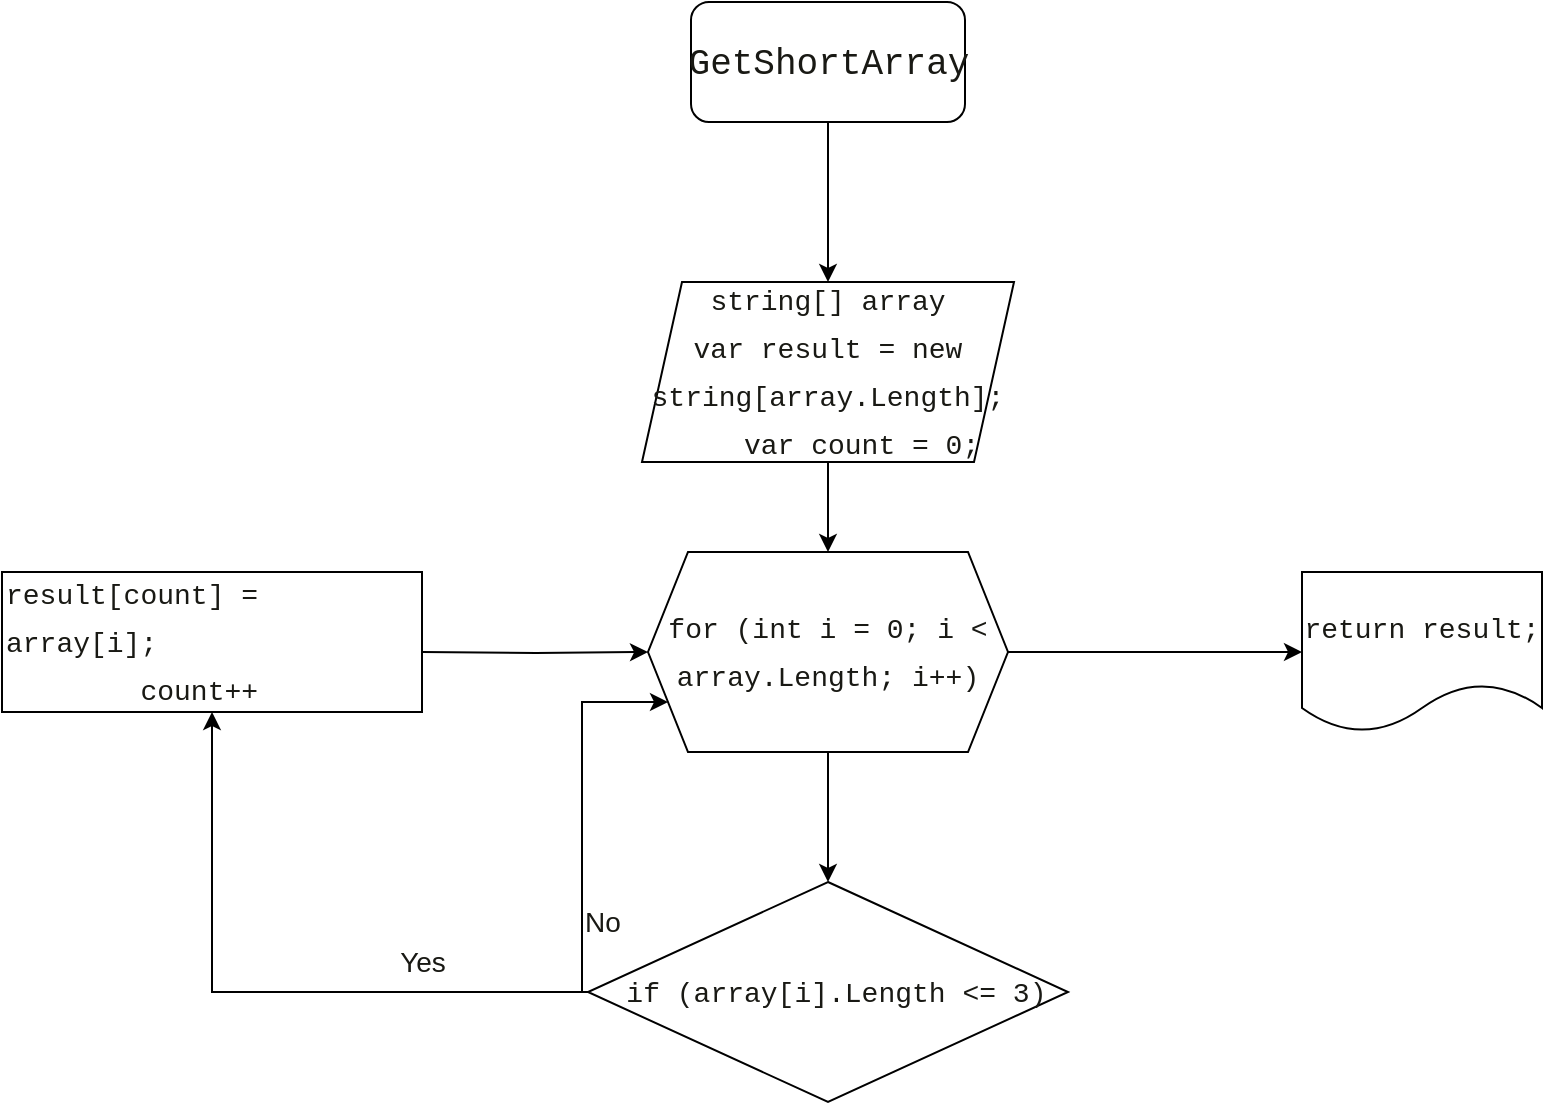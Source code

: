 <mxfile version="20.6.2" type="device"><diagram id="yfhWhRzW1recxHd0c_oP" name="Страница 1"><mxGraphModel dx="904" dy="745" grid="1" gridSize="10" guides="1" tooltips="1" connect="1" arrows="1" fold="1" page="1" pageScale="1" pageWidth="827" pageHeight="1169" math="0" shadow="0"><root><mxCell id="0"/><mxCell id="1" parent="0"/><mxCell id="8ERmoOBscEtOxIn-tlTO-8" style="edgeStyle=orthogonalEdgeStyle;rounded=0;orthogonalLoop=1;jettySize=auto;html=1;fontSize=14;fontColor=#191914;" edge="1" parent="1" source="8ERmoOBscEtOxIn-tlTO-1" target="8ERmoOBscEtOxIn-tlTO-2"><mxGeometry relative="1" as="geometry"/></mxCell><mxCell id="8ERmoOBscEtOxIn-tlTO-1" value="&lt;div style=&quot;font-family: Consolas, &amp;quot;Courier New&amp;quot;, monospace; font-size: 18px; line-height: 24px;&quot;&gt;&lt;font style=&quot;&quot; color=&quot;#191914&quot;&gt;GetShortArray&lt;/font&gt;&lt;/div&gt;" style="rounded=1;whiteSpace=wrap;html=1;" vertex="1" parent="1"><mxGeometry x="354.5" y="80" width="137" height="60" as="geometry"/></mxCell><mxCell id="8ERmoOBscEtOxIn-tlTO-11" style="edgeStyle=orthogonalEdgeStyle;rounded=0;orthogonalLoop=1;jettySize=auto;html=1;entryX=0.5;entryY=0;entryDx=0;entryDy=0;fontSize=14;fontColor=#191914;" edge="1" parent="1" source="8ERmoOBscEtOxIn-tlTO-2" target="8ERmoOBscEtOxIn-tlTO-3"><mxGeometry relative="1" as="geometry"/></mxCell><mxCell id="8ERmoOBscEtOxIn-tlTO-2" value="&lt;div style=&quot;font-family: Consolas, &amp;quot;Courier New&amp;quot;, monospace; line-height: 24px; font-size: 14px;&quot;&gt;&lt;font style=&quot;font-size: 14px;&quot; color=&quot;#191914&quot;&gt;string[] array&lt;/font&gt;&lt;/div&gt;&lt;div style=&quot;font-family: Consolas, &amp;quot;Courier New&amp;quot;, monospace; line-height: 24px; font-size: 14px;&quot;&gt;&lt;div style=&quot;line-height: 24px;&quot;&gt;&lt;div style=&quot;&quot;&gt;&lt;font style=&quot;font-size: 14px;&quot; color=&quot;#191914&quot;&gt;var result = new string[array.Length];&lt;/font&gt;&lt;/div&gt;&lt;div style=&quot;&quot;&gt;&lt;font style=&quot;font-size: 14px;&quot; color=&quot;#191914&quot;&gt;&amp;nbsp; &amp;nbsp; var count = 0;&lt;/font&gt;&lt;/div&gt;&lt;/div&gt;&lt;/div&gt;" style="shape=parallelogram;perimeter=parallelogramPerimeter;whiteSpace=wrap;html=1;fixedSize=1;align=center;" vertex="1" parent="1"><mxGeometry x="330" y="220" width="186" height="90" as="geometry"/></mxCell><mxCell id="8ERmoOBscEtOxIn-tlTO-12" style="edgeStyle=orthogonalEdgeStyle;rounded=0;orthogonalLoop=1;jettySize=auto;html=1;entryX=0.5;entryY=0;entryDx=0;entryDy=0;fontSize=14;fontColor=#191914;" edge="1" parent="1" source="8ERmoOBscEtOxIn-tlTO-3" target="8ERmoOBscEtOxIn-tlTO-5"><mxGeometry relative="1" as="geometry"/></mxCell><mxCell id="8ERmoOBscEtOxIn-tlTO-13" style="edgeStyle=orthogonalEdgeStyle;rounded=0;orthogonalLoop=1;jettySize=auto;html=1;entryX=0;entryY=0.5;entryDx=0;entryDy=0;fontSize=14;fontColor=#191914;" edge="1" parent="1" source="8ERmoOBscEtOxIn-tlTO-3" target="8ERmoOBscEtOxIn-tlTO-6"><mxGeometry relative="1" as="geometry"/></mxCell><mxCell id="8ERmoOBscEtOxIn-tlTO-3" value="&lt;div style=&quot;font-family: Consolas, &amp;quot;Courier New&amp;quot;, monospace; font-size: 14px; line-height: 24px;&quot;&gt;&lt;font style=&quot;font-size: 14px;&quot; color=&quot;#191914&quot;&gt;for (int i = 0; i &amp;lt; array.Length; i++)&lt;/font&gt;&lt;/div&gt;" style="shape=hexagon;perimeter=hexagonPerimeter2;whiteSpace=wrap;html=1;fixedSize=1;align=center;" vertex="1" parent="1"><mxGeometry x="333" y="355" width="180" height="100" as="geometry"/></mxCell><mxCell id="8ERmoOBscEtOxIn-tlTO-17" style="edgeStyle=orthogonalEdgeStyle;rounded=0;orthogonalLoop=1;jettySize=auto;html=1;fontSize=14;fontColor=#191914;" edge="1" parent="1" target="8ERmoOBscEtOxIn-tlTO-3"><mxGeometry relative="1" as="geometry"><mxPoint x="220" y="405" as="sourcePoint"/></mxGeometry></mxCell><mxCell id="8ERmoOBscEtOxIn-tlTO-4" value="&lt;div style=&quot;font-family: Consolas, &amp;quot;Courier New&amp;quot;, monospace; font-size: 14px; line-height: 24px;&quot;&gt;&lt;div style=&quot;&quot;&gt;&lt;font style=&quot;font-size: 14px;&quot; color=&quot;#191914&quot;&gt;result[count] = array[i];&lt;/font&gt;&lt;/div&gt;&lt;div style=&quot;&quot;&gt;&lt;font style=&quot;font-size: 14px;&quot; color=&quot;#191914&quot;&gt;&amp;nbsp; &amp;nbsp; &amp;nbsp; &amp;nbsp; count++&amp;nbsp;&lt;/font&gt;&lt;/div&gt;&lt;/div&gt;" style="rounded=0;whiteSpace=wrap;html=1;align=left;" vertex="1" parent="1"><mxGeometry x="10" y="365" width="210" height="70" as="geometry"/></mxCell><mxCell id="8ERmoOBscEtOxIn-tlTO-16" style="edgeStyle=orthogonalEdgeStyle;rounded=0;orthogonalLoop=1;jettySize=auto;html=1;fontSize=14;fontColor=#191914;" edge="1" parent="1" source="8ERmoOBscEtOxIn-tlTO-5" target="8ERmoOBscEtOxIn-tlTO-4"><mxGeometry relative="1" as="geometry"/></mxCell><mxCell id="8ERmoOBscEtOxIn-tlTO-23" style="edgeStyle=orthogonalEdgeStyle;rounded=0;orthogonalLoop=1;jettySize=auto;html=1;fontSize=14;fontColor=#191914;" edge="1" parent="1" source="8ERmoOBscEtOxIn-tlTO-5" target="8ERmoOBscEtOxIn-tlTO-3"><mxGeometry relative="1" as="geometry"><mxPoint x="280" y="430" as="targetPoint"/><Array as="points"><mxPoint x="300" y="575"/><mxPoint x="300" y="430"/></Array></mxGeometry></mxCell><mxCell id="8ERmoOBscEtOxIn-tlTO-5" value="&lt;div style=&quot;font-family: Consolas, &amp;quot;Courier New&amp;quot;, monospace; font-size: 14px; line-height: 24px;&quot;&gt;&lt;font style=&quot;font-size: 14px;&quot; color=&quot;#191914&quot;&gt;&amp;nbsp;if (array[i].Length &amp;lt;= 3)&lt;/font&gt;&lt;/div&gt;" style="rhombus;whiteSpace=wrap;html=1;" vertex="1" parent="1"><mxGeometry x="303" y="520" width="240" height="110" as="geometry"/></mxCell><mxCell id="8ERmoOBscEtOxIn-tlTO-6" value="&lt;div style=&quot;font-family: Consolas, &amp;quot;Courier New&amp;quot;, monospace; font-size: 14px; line-height: 24px;&quot;&gt;return result;&lt;/div&gt;" style="shape=document;whiteSpace=wrap;html=1;boundedLbl=1;labelBackgroundColor=none;fontColor=#191914;" vertex="1" parent="1"><mxGeometry x="660" y="365" width="120" height="80" as="geometry"/></mxCell><mxCell id="8ERmoOBscEtOxIn-tlTO-24" value="No" style="text;html=1;align=center;verticalAlign=middle;resizable=0;points=[];autosize=1;strokeColor=none;fillColor=none;fontSize=14;fontColor=#191914;" vertex="1" parent="1"><mxGeometry x="290" y="525" width="40" height="30" as="geometry"/></mxCell><mxCell id="8ERmoOBscEtOxIn-tlTO-25" value="Yes" style="text;html=1;align=center;verticalAlign=middle;resizable=0;points=[];autosize=1;strokeColor=none;fillColor=none;fontSize=14;fontColor=#191914;" vertex="1" parent="1"><mxGeometry x="195" y="545" width="50" height="30" as="geometry"/></mxCell></root></mxGraphModel></diagram></mxfile>
